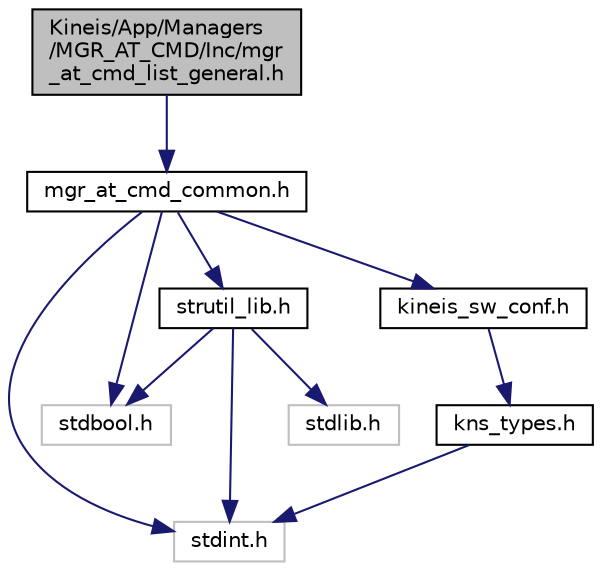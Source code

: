 digraph "Kineis/App/Managers/MGR_AT_CMD/Inc/mgr_at_cmd_list_general.h"
{
 // INTERACTIVE_SVG=YES
 // LATEX_PDF_SIZE
  edge [fontname="Helvetica",fontsize="10",labelfontname="Helvetica",labelfontsize="10"];
  node [fontname="Helvetica",fontsize="10",shape=record];
  Node1 [label="Kineis/App/Managers\l/MGR_AT_CMD/Inc/mgr\l_at_cmd_list_general.h",height=0.2,width=0.4,color="black", fillcolor="grey75", style="filled", fontcolor="black",tooltip="subset of AT commands concerning general purpose (get ID, FW version, ...)"];
  Node1 -> Node2 [color="midnightblue",fontsize="10",style="solid",fontname="Helvetica"];
  Node2 [label="mgr_at_cmd_common.h",height=0.2,width=0.4,color="black", fillcolor="white", style="filled",URL="$d5/d58/mgr__at__cmd__common_8h.html",tooltip="header file for common part of the AT cmd manager"];
  Node2 -> Node3 [color="midnightblue",fontsize="10",style="solid",fontname="Helvetica"];
  Node3 [label="stdint.h",height=0.2,width=0.4,color="grey75", fillcolor="white", style="filled",tooltip=" "];
  Node2 -> Node4 [color="midnightblue",fontsize="10",style="solid",fontname="Helvetica"];
  Node4 [label="stdbool.h",height=0.2,width=0.4,color="grey75", fillcolor="white", style="filled",tooltip=" "];
  Node2 -> Node5 [color="midnightblue",fontsize="10",style="solid",fontname="Helvetica"];
  Node5 [label="strutil_lib.h",height=0.2,width=0.4,color="black", fillcolor="white", style="filled",URL="$df/d36/strutil__lib_8h.html",tooltip="small utilities to manipulate strings"];
  Node5 -> Node3 [color="midnightblue",fontsize="10",style="solid",fontname="Helvetica"];
  Node5 -> Node4 [color="midnightblue",fontsize="10",style="solid",fontname="Helvetica"];
  Node5 -> Node6 [color="midnightblue",fontsize="10",style="solid",fontname="Helvetica"];
  Node6 [label="stdlib.h",height=0.2,width=0.4,color="grey75", fillcolor="white", style="filled",tooltip=" "];
  Node2 -> Node7 [color="midnightblue",fontsize="10",style="solid",fontname="Helvetica"];
  Node7 [label="kineis_sw_conf.h",height=0.2,width=0.4,color="black", fillcolor="white", style="filled",URL="$d9/dc4/kineis__sw__conf_8h.html",tooltip="Kineis stack SW configurations depending on platform used."];
  Node7 -> Node8 [color="midnightblue",fontsize="10",style="solid",fontname="Helvetica"];
  Node8 [label="kns_types.h",height=0.2,width=0.4,color="black", fillcolor="white", style="filled",URL="$d8/d85/kns__types_8h.html",tooltip="Kineis types definition."];
  Node8 -> Node3 [color="midnightblue",fontsize="10",style="solid",fontname="Helvetica"];
}
